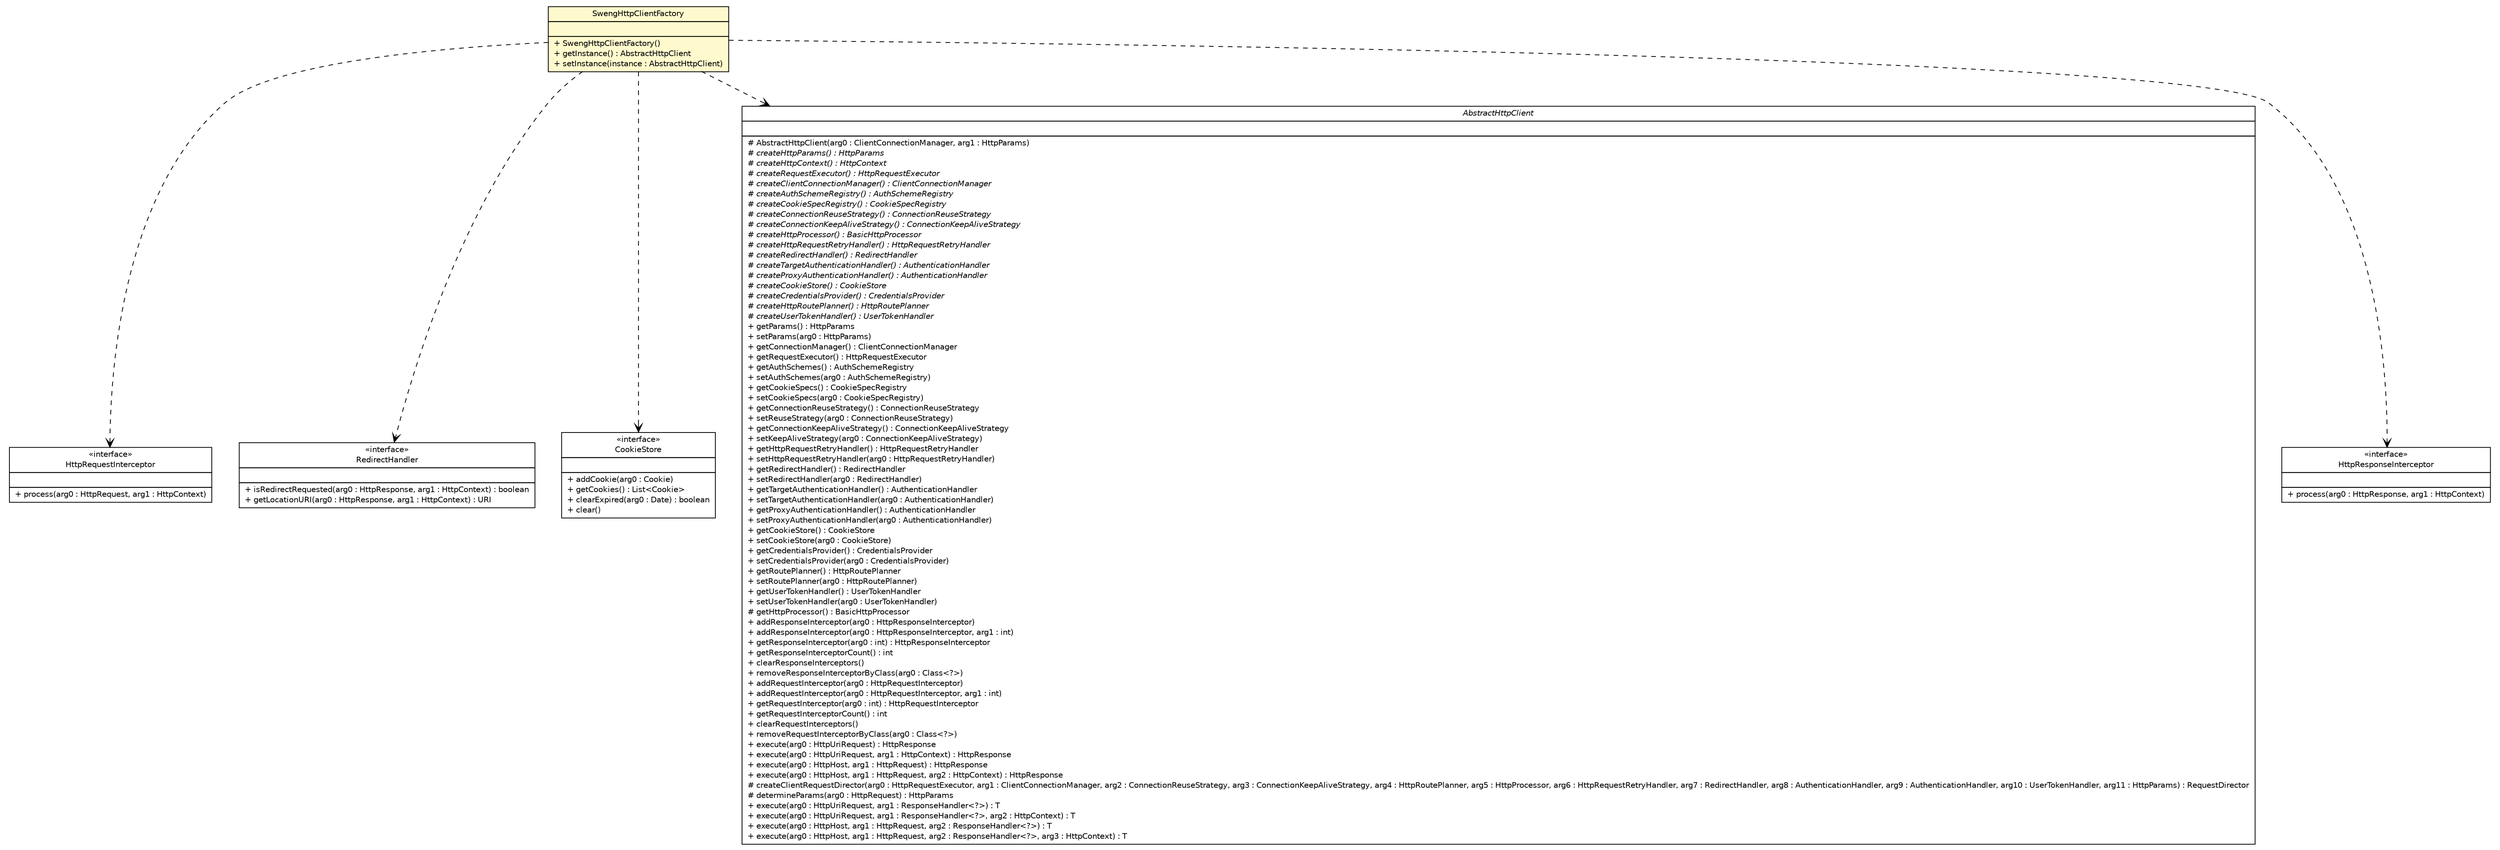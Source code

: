 #!/usr/local/bin/dot
#
# Class diagram 
# Generated by UMLGraph version R5_6_6-1-g9240c4 (http://www.umlgraph.org/)
#

digraph G {
	edge [fontname="Helvetica",fontsize=10,labelfontname="Helvetica",labelfontsize=10];
	node [fontname="Helvetica",fontsize=10,shape=plaintext];
	nodesep=0.25;
	ranksep=0.5;
	// epfl.sweng.servercomm.SwengHttpClientFactory
	c811 [label=<<table title="epfl.sweng.servercomm.SwengHttpClientFactory" border="0" cellborder="1" cellspacing="0" cellpadding="2" port="p" bgcolor="lemonChiffon" href="./SwengHttpClientFactory.html">
		<tr><td><table border="0" cellspacing="0" cellpadding="1">
<tr><td align="center" balign="center"> SwengHttpClientFactory </td></tr>
		</table></td></tr>
		<tr><td><table border="0" cellspacing="0" cellpadding="1">
<tr><td align="left" balign="left">  </td></tr>
		</table></td></tr>
		<tr><td><table border="0" cellspacing="0" cellpadding="1">
<tr><td align="left" balign="left"> + SwengHttpClientFactory() </td></tr>
<tr><td align="left" balign="left"> + getInstance() : AbstractHttpClient </td></tr>
<tr><td align="left" balign="left"> + setInstance(instance : AbstractHttpClient) </td></tr>
		</table></td></tr>
		</table>>, URL="./SwengHttpClientFactory.html", fontname="Helvetica", fontcolor="black", fontsize=10.0];
	// epfl.sweng.servercomm.SwengHttpClientFactory DEPEND org.apache.http.HttpRequestInterceptor
	c811:p -> c832:p [taillabel="", label="", headlabel="", fontname="Helvetica", fontcolor="black", fontsize=10.0, color="black", arrowhead=open, style=dashed];
	// epfl.sweng.servercomm.SwengHttpClientFactory DEPEND org.apache.http.client.RedirectHandler
	c811:p -> c835:p [taillabel="", label="", headlabel="", fontname="Helvetica", fontcolor="black", fontsize=10.0, color="black", arrowhead=open, style=dashed];
	// epfl.sweng.servercomm.SwengHttpClientFactory DEPEND org.apache.http.client.CookieStore
	c811:p -> c838:p [taillabel="", label="", headlabel="", fontname="Helvetica", fontcolor="black", fontsize=10.0, color="black", arrowhead=open, style=dashed];
	// epfl.sweng.servercomm.SwengHttpClientFactory DEPEND org.apache.http.impl.client.AbstractHttpClient
	c811:p -> c858:p [taillabel="", label="", headlabel="", fontname="Helvetica", fontcolor="black", fontsize=10.0, color="black", arrowhead=open, style=dashed];
	// epfl.sweng.servercomm.SwengHttpClientFactory DEPEND org.apache.http.HttpResponseInterceptor
	c811:p -> c859:p [taillabel="", label="", headlabel="", fontname="Helvetica", fontcolor="black", fontsize=10.0, color="black", arrowhead=open, style=dashed];
	// org.apache.http.client.CookieStore
	c838 [label=<<table title="org.apache.http.client.CookieStore" border="0" cellborder="1" cellspacing="0" cellpadding="2" port="p" href="http://java.sun.com/j2se/1.4.2/docs/api/org/apache/http/client/CookieStore.html">
		<tr><td><table border="0" cellspacing="0" cellpadding="1">
<tr><td align="center" balign="center"> &#171;interface&#187; </td></tr>
<tr><td align="center" balign="center"> CookieStore </td></tr>
		</table></td></tr>
		<tr><td><table border="0" cellspacing="0" cellpadding="1">
<tr><td align="left" balign="left">  </td></tr>
		</table></td></tr>
		<tr><td><table border="0" cellspacing="0" cellpadding="1">
<tr><td align="left" balign="left"> + addCookie(arg0 : Cookie) </td></tr>
<tr><td align="left" balign="left"> + getCookies() : List&lt;Cookie&gt; </td></tr>
<tr><td align="left" balign="left"> + clearExpired(arg0 : Date) : boolean </td></tr>
<tr><td align="left" balign="left"> + clear() </td></tr>
		</table></td></tr>
		</table>>, URL="http://java.sun.com/j2se/1.4.2/docs/api/org/apache/http/client/CookieStore.html", fontname="Helvetica", fontcolor="black", fontsize=10.0];
	// org.apache.http.impl.client.AbstractHttpClient
	c858 [label=<<table title="org.apache.http.impl.client.AbstractHttpClient" border="0" cellborder="1" cellspacing="0" cellpadding="2" port="p" href="http://java.sun.com/j2se/1.4.2/docs/api/org/apache/http/impl/client/AbstractHttpClient.html">
		<tr><td><table border="0" cellspacing="0" cellpadding="1">
<tr><td align="center" balign="center"><font face="Helvetica-Oblique"> AbstractHttpClient </font></td></tr>
		</table></td></tr>
		<tr><td><table border="0" cellspacing="0" cellpadding="1">
<tr><td align="left" balign="left">  </td></tr>
		</table></td></tr>
		<tr><td><table border="0" cellspacing="0" cellpadding="1">
<tr><td align="left" balign="left"> # AbstractHttpClient(arg0 : ClientConnectionManager, arg1 : HttpParams) </td></tr>
<tr><td align="left" balign="left"><font face="Helvetica-Oblique" point-size="10.0"> # createHttpParams() : HttpParams </font></td></tr>
<tr><td align="left" balign="left"><font face="Helvetica-Oblique" point-size="10.0"> # createHttpContext() : HttpContext </font></td></tr>
<tr><td align="left" balign="left"><font face="Helvetica-Oblique" point-size="10.0"> # createRequestExecutor() : HttpRequestExecutor </font></td></tr>
<tr><td align="left" balign="left"><font face="Helvetica-Oblique" point-size="10.0"> # createClientConnectionManager() : ClientConnectionManager </font></td></tr>
<tr><td align="left" balign="left"><font face="Helvetica-Oblique" point-size="10.0"> # createAuthSchemeRegistry() : AuthSchemeRegistry </font></td></tr>
<tr><td align="left" balign="left"><font face="Helvetica-Oblique" point-size="10.0"> # createCookieSpecRegistry() : CookieSpecRegistry </font></td></tr>
<tr><td align="left" balign="left"><font face="Helvetica-Oblique" point-size="10.0"> # createConnectionReuseStrategy() : ConnectionReuseStrategy </font></td></tr>
<tr><td align="left" balign="left"><font face="Helvetica-Oblique" point-size="10.0"> # createConnectionKeepAliveStrategy() : ConnectionKeepAliveStrategy </font></td></tr>
<tr><td align="left" balign="left"><font face="Helvetica-Oblique" point-size="10.0"> # createHttpProcessor() : BasicHttpProcessor </font></td></tr>
<tr><td align="left" balign="left"><font face="Helvetica-Oblique" point-size="10.0"> # createHttpRequestRetryHandler() : HttpRequestRetryHandler </font></td></tr>
<tr><td align="left" balign="left"><font face="Helvetica-Oblique" point-size="10.0"> # createRedirectHandler() : RedirectHandler </font></td></tr>
<tr><td align="left" balign="left"><font face="Helvetica-Oblique" point-size="10.0"> # createTargetAuthenticationHandler() : AuthenticationHandler </font></td></tr>
<tr><td align="left" balign="left"><font face="Helvetica-Oblique" point-size="10.0"> # createProxyAuthenticationHandler() : AuthenticationHandler </font></td></tr>
<tr><td align="left" balign="left"><font face="Helvetica-Oblique" point-size="10.0"> # createCookieStore() : CookieStore </font></td></tr>
<tr><td align="left" balign="left"><font face="Helvetica-Oblique" point-size="10.0"> # createCredentialsProvider() : CredentialsProvider </font></td></tr>
<tr><td align="left" balign="left"><font face="Helvetica-Oblique" point-size="10.0"> # createHttpRoutePlanner() : HttpRoutePlanner </font></td></tr>
<tr><td align="left" balign="left"><font face="Helvetica-Oblique" point-size="10.0"> # createUserTokenHandler() : UserTokenHandler </font></td></tr>
<tr><td align="left" balign="left"> + getParams() : HttpParams </td></tr>
<tr><td align="left" balign="left"> + setParams(arg0 : HttpParams) </td></tr>
<tr><td align="left" balign="left"> + getConnectionManager() : ClientConnectionManager </td></tr>
<tr><td align="left" balign="left"> + getRequestExecutor() : HttpRequestExecutor </td></tr>
<tr><td align="left" balign="left"> + getAuthSchemes() : AuthSchemeRegistry </td></tr>
<tr><td align="left" balign="left"> + setAuthSchemes(arg0 : AuthSchemeRegistry) </td></tr>
<tr><td align="left" balign="left"> + getCookieSpecs() : CookieSpecRegistry </td></tr>
<tr><td align="left" balign="left"> + setCookieSpecs(arg0 : CookieSpecRegistry) </td></tr>
<tr><td align="left" balign="left"> + getConnectionReuseStrategy() : ConnectionReuseStrategy </td></tr>
<tr><td align="left" balign="left"> + setReuseStrategy(arg0 : ConnectionReuseStrategy) </td></tr>
<tr><td align="left" balign="left"> + getConnectionKeepAliveStrategy() : ConnectionKeepAliveStrategy </td></tr>
<tr><td align="left" balign="left"> + setKeepAliveStrategy(arg0 : ConnectionKeepAliveStrategy) </td></tr>
<tr><td align="left" balign="left"> + getHttpRequestRetryHandler() : HttpRequestRetryHandler </td></tr>
<tr><td align="left" balign="left"> + setHttpRequestRetryHandler(arg0 : HttpRequestRetryHandler) </td></tr>
<tr><td align="left" balign="left"> + getRedirectHandler() : RedirectHandler </td></tr>
<tr><td align="left" balign="left"> + setRedirectHandler(arg0 : RedirectHandler) </td></tr>
<tr><td align="left" balign="left"> + getTargetAuthenticationHandler() : AuthenticationHandler </td></tr>
<tr><td align="left" balign="left"> + setTargetAuthenticationHandler(arg0 : AuthenticationHandler) </td></tr>
<tr><td align="left" balign="left"> + getProxyAuthenticationHandler() : AuthenticationHandler </td></tr>
<tr><td align="left" balign="left"> + setProxyAuthenticationHandler(arg0 : AuthenticationHandler) </td></tr>
<tr><td align="left" balign="left"> + getCookieStore() : CookieStore </td></tr>
<tr><td align="left" balign="left"> + setCookieStore(arg0 : CookieStore) </td></tr>
<tr><td align="left" balign="left"> + getCredentialsProvider() : CredentialsProvider </td></tr>
<tr><td align="left" balign="left"> + setCredentialsProvider(arg0 : CredentialsProvider) </td></tr>
<tr><td align="left" balign="left"> + getRoutePlanner() : HttpRoutePlanner </td></tr>
<tr><td align="left" balign="left"> + setRoutePlanner(arg0 : HttpRoutePlanner) </td></tr>
<tr><td align="left" balign="left"> + getUserTokenHandler() : UserTokenHandler </td></tr>
<tr><td align="left" balign="left"> + setUserTokenHandler(arg0 : UserTokenHandler) </td></tr>
<tr><td align="left" balign="left"> # getHttpProcessor() : BasicHttpProcessor </td></tr>
<tr><td align="left" balign="left"> + addResponseInterceptor(arg0 : HttpResponseInterceptor) </td></tr>
<tr><td align="left" balign="left"> + addResponseInterceptor(arg0 : HttpResponseInterceptor, arg1 : int) </td></tr>
<tr><td align="left" balign="left"> + getResponseInterceptor(arg0 : int) : HttpResponseInterceptor </td></tr>
<tr><td align="left" balign="left"> + getResponseInterceptorCount() : int </td></tr>
<tr><td align="left" balign="left"> + clearResponseInterceptors() </td></tr>
<tr><td align="left" balign="left"> + removeResponseInterceptorByClass(arg0 : Class&lt;?&gt;) </td></tr>
<tr><td align="left" balign="left"> + addRequestInterceptor(arg0 : HttpRequestInterceptor) </td></tr>
<tr><td align="left" balign="left"> + addRequestInterceptor(arg0 : HttpRequestInterceptor, arg1 : int) </td></tr>
<tr><td align="left" balign="left"> + getRequestInterceptor(arg0 : int) : HttpRequestInterceptor </td></tr>
<tr><td align="left" balign="left"> + getRequestInterceptorCount() : int </td></tr>
<tr><td align="left" balign="left"> + clearRequestInterceptors() </td></tr>
<tr><td align="left" balign="left"> + removeRequestInterceptorByClass(arg0 : Class&lt;?&gt;) </td></tr>
<tr><td align="left" balign="left"> + execute(arg0 : HttpUriRequest) : HttpResponse </td></tr>
<tr><td align="left" balign="left"> + execute(arg0 : HttpUriRequest, arg1 : HttpContext) : HttpResponse </td></tr>
<tr><td align="left" balign="left"> + execute(arg0 : HttpHost, arg1 : HttpRequest) : HttpResponse </td></tr>
<tr><td align="left" balign="left"> + execute(arg0 : HttpHost, arg1 : HttpRequest, arg2 : HttpContext) : HttpResponse </td></tr>
<tr><td align="left" balign="left"> # createClientRequestDirector(arg0 : HttpRequestExecutor, arg1 : ClientConnectionManager, arg2 : ConnectionReuseStrategy, arg3 : ConnectionKeepAliveStrategy, arg4 : HttpRoutePlanner, arg5 : HttpProcessor, arg6 : HttpRequestRetryHandler, arg7 : RedirectHandler, arg8 : AuthenticationHandler, arg9 : AuthenticationHandler, arg10 : UserTokenHandler, arg11 : HttpParams) : RequestDirector </td></tr>
<tr><td align="left" balign="left"> # determineParams(arg0 : HttpRequest) : HttpParams </td></tr>
<tr><td align="left" balign="left"> + execute(arg0 : HttpUriRequest, arg1 : ResponseHandler&lt;?&gt;) : T </td></tr>
<tr><td align="left" balign="left"> + execute(arg0 : HttpUriRequest, arg1 : ResponseHandler&lt;?&gt;, arg2 : HttpContext) : T </td></tr>
<tr><td align="left" balign="left"> + execute(arg0 : HttpHost, arg1 : HttpRequest, arg2 : ResponseHandler&lt;?&gt;) : T </td></tr>
<tr><td align="left" balign="left"> + execute(arg0 : HttpHost, arg1 : HttpRequest, arg2 : ResponseHandler&lt;?&gt;, arg3 : HttpContext) : T </td></tr>
		</table></td></tr>
		</table>>, URL="http://java.sun.com/j2se/1.4.2/docs/api/org/apache/http/impl/client/AbstractHttpClient.html", fontname="Helvetica", fontcolor="black", fontsize=10.0];
	// org.apache.http.client.RedirectHandler
	c835 [label=<<table title="org.apache.http.client.RedirectHandler" border="0" cellborder="1" cellspacing="0" cellpadding="2" port="p" href="http://java.sun.com/j2se/1.4.2/docs/api/org/apache/http/client/RedirectHandler.html">
		<tr><td><table border="0" cellspacing="0" cellpadding="1">
<tr><td align="center" balign="center"> &#171;interface&#187; </td></tr>
<tr><td align="center" balign="center"> RedirectHandler </td></tr>
		</table></td></tr>
		<tr><td><table border="0" cellspacing="0" cellpadding="1">
<tr><td align="left" balign="left">  </td></tr>
		</table></td></tr>
		<tr><td><table border="0" cellspacing="0" cellpadding="1">
<tr><td align="left" balign="left"> + isRedirectRequested(arg0 : HttpResponse, arg1 : HttpContext) : boolean </td></tr>
<tr><td align="left" balign="left"> + getLocationURI(arg0 : HttpResponse, arg1 : HttpContext) : URI </td></tr>
		</table></td></tr>
		</table>>, URL="http://java.sun.com/j2se/1.4.2/docs/api/org/apache/http/client/RedirectHandler.html", fontname="Helvetica", fontcolor="black", fontsize=10.0];
	// org.apache.http.HttpRequestInterceptor
	c832 [label=<<table title="org.apache.http.HttpRequestInterceptor" border="0" cellborder="1" cellspacing="0" cellpadding="2" port="p" href="http://java.sun.com/j2se/1.4.2/docs/api/org/apache/http/HttpRequestInterceptor.html">
		<tr><td><table border="0" cellspacing="0" cellpadding="1">
<tr><td align="center" balign="center"> &#171;interface&#187; </td></tr>
<tr><td align="center" balign="center"> HttpRequestInterceptor </td></tr>
		</table></td></tr>
		<tr><td><table border="0" cellspacing="0" cellpadding="1">
<tr><td align="left" balign="left">  </td></tr>
		</table></td></tr>
		<tr><td><table border="0" cellspacing="0" cellpadding="1">
<tr><td align="left" balign="left"> + process(arg0 : HttpRequest, arg1 : HttpContext) </td></tr>
		</table></td></tr>
		</table>>, URL="http://java.sun.com/j2se/1.4.2/docs/api/org/apache/http/HttpRequestInterceptor.html", fontname="Helvetica", fontcolor="black", fontsize=10.0];
	// org.apache.http.HttpResponseInterceptor
	c859 [label=<<table title="org.apache.http.HttpResponseInterceptor" border="0" cellborder="1" cellspacing="0" cellpadding="2" port="p" href="http://java.sun.com/j2se/1.4.2/docs/api/org/apache/http/HttpResponseInterceptor.html">
		<tr><td><table border="0" cellspacing="0" cellpadding="1">
<tr><td align="center" balign="center"> &#171;interface&#187; </td></tr>
<tr><td align="center" balign="center"> HttpResponseInterceptor </td></tr>
		</table></td></tr>
		<tr><td><table border="0" cellspacing="0" cellpadding="1">
<tr><td align="left" balign="left">  </td></tr>
		</table></td></tr>
		<tr><td><table border="0" cellspacing="0" cellpadding="1">
<tr><td align="left" balign="left"> + process(arg0 : HttpResponse, arg1 : HttpContext) </td></tr>
		</table></td></tr>
		</table>>, URL="http://java.sun.com/j2se/1.4.2/docs/api/org/apache/http/HttpResponseInterceptor.html", fontname="Helvetica", fontcolor="black", fontsize=10.0];
}

